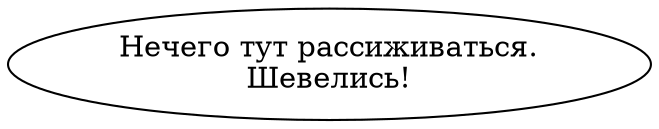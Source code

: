 digraph chair {
  "start" [style=filled       fillcolor="#FFFFFF"       color="#000000"]
  "start" [label="Нечего тут рассиживаться.\nШевелись!"]
}